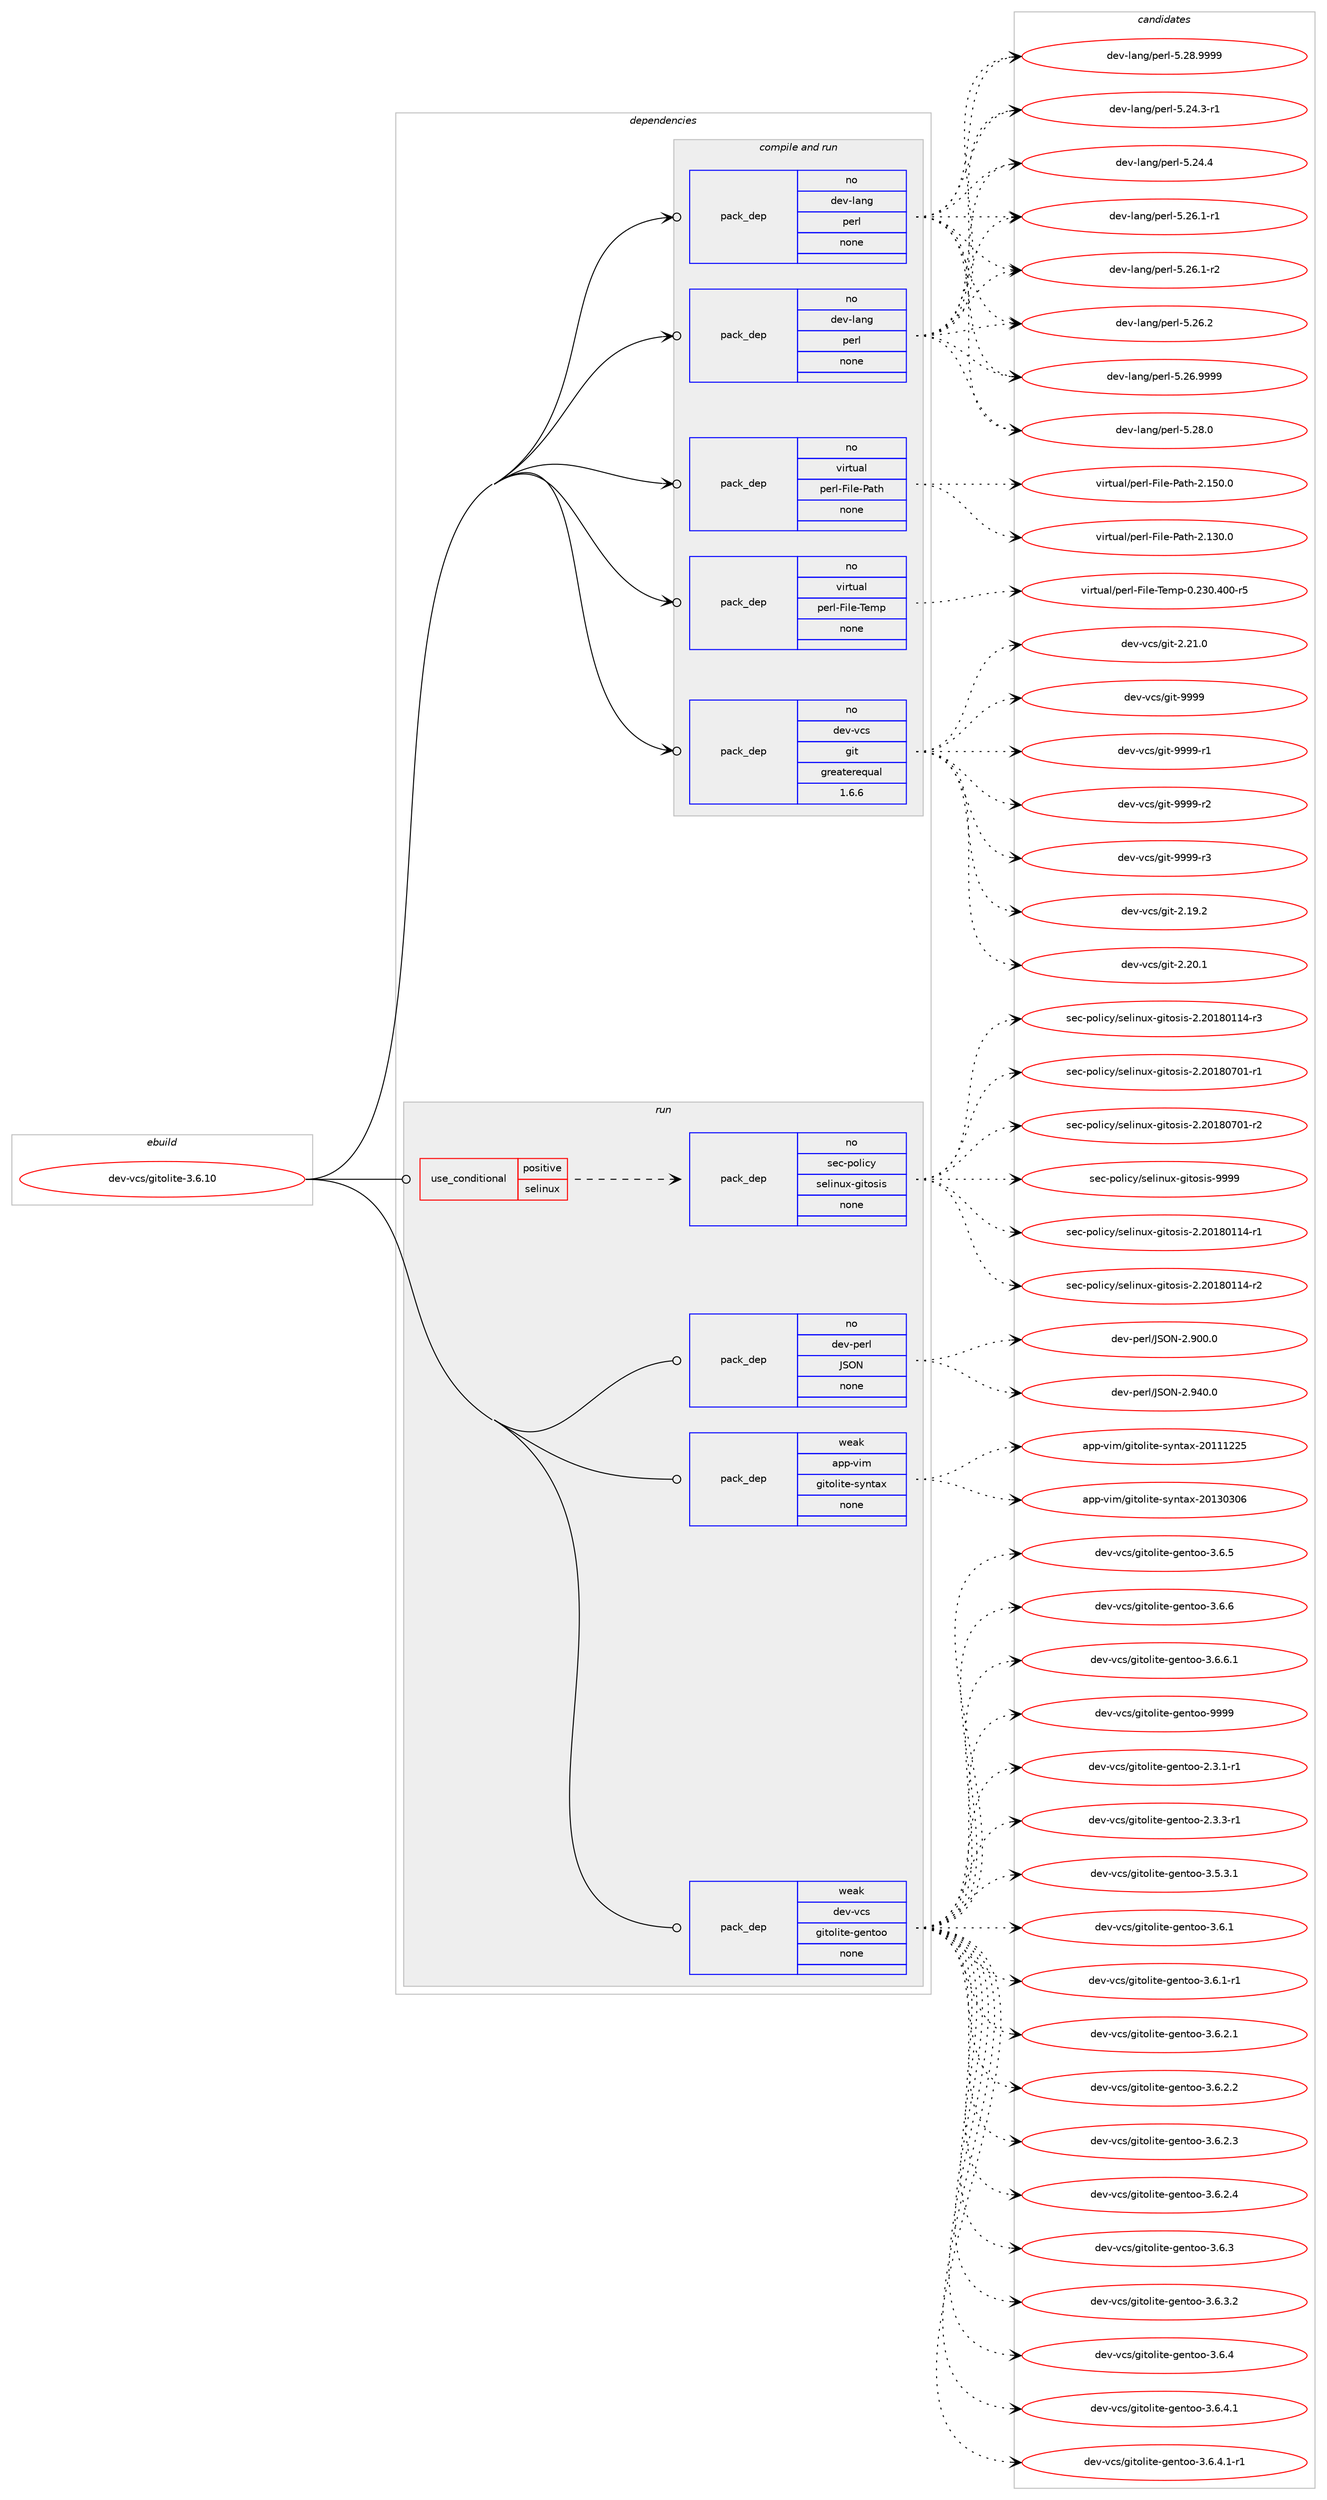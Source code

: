digraph prolog {

# *************
# Graph options
# *************

newrank=true;
concentrate=true;
compound=true;
graph [rankdir=LR,fontname=Helvetica,fontsize=10,ranksep=1.5];#, ranksep=2.5, nodesep=0.2];
edge  [arrowhead=vee];
node  [fontname=Helvetica,fontsize=10];

# **********
# The ebuild
# **********

subgraph cluster_leftcol {
color=gray;
rank=same;
label=<<i>ebuild</i>>;
id [label="dev-vcs/gitolite-3.6.10", color=red, width=4, href="../dev-vcs/gitolite-3.6.10.svg"];
}

# ****************
# The dependencies
# ****************

subgraph cluster_midcol {
color=gray;
label=<<i>dependencies</i>>;
subgraph cluster_compile {
fillcolor="#eeeeee";
style=filled;
label=<<i>compile</i>>;
}
subgraph cluster_compileandrun {
fillcolor="#eeeeee";
style=filled;
label=<<i>compile and run</i>>;
subgraph pack1102284 {
dependency1551663 [label=<<TABLE BORDER="0" CELLBORDER="1" CELLSPACING="0" CELLPADDING="4" WIDTH="220"><TR><TD ROWSPAN="6" CELLPADDING="30">pack_dep</TD></TR><TR><TD WIDTH="110">no</TD></TR><TR><TD>dev-lang</TD></TR><TR><TD>perl</TD></TR><TR><TD>none</TD></TR><TR><TD></TD></TR></TABLE>>, shape=none, color=blue];
}
id:e -> dependency1551663:w [weight=20,style="solid",arrowhead="odotvee"];
subgraph pack1102285 {
dependency1551664 [label=<<TABLE BORDER="0" CELLBORDER="1" CELLSPACING="0" CELLPADDING="4" WIDTH="220"><TR><TD ROWSPAN="6" CELLPADDING="30">pack_dep</TD></TR><TR><TD WIDTH="110">no</TD></TR><TR><TD>dev-lang</TD></TR><TR><TD>perl</TD></TR><TR><TD>none</TD></TR><TR><TD></TD></TR></TABLE>>, shape=none, color=blue];
}
id:e -> dependency1551664:w [weight=20,style="solid",arrowhead="odotvee"];
subgraph pack1102286 {
dependency1551665 [label=<<TABLE BORDER="0" CELLBORDER="1" CELLSPACING="0" CELLPADDING="4" WIDTH="220"><TR><TD ROWSPAN="6" CELLPADDING="30">pack_dep</TD></TR><TR><TD WIDTH="110">no</TD></TR><TR><TD>dev-vcs</TD></TR><TR><TD>git</TD></TR><TR><TD>greaterequal</TD></TR><TR><TD>1.6.6</TD></TR></TABLE>>, shape=none, color=blue];
}
id:e -> dependency1551665:w [weight=20,style="solid",arrowhead="odotvee"];
subgraph pack1102287 {
dependency1551666 [label=<<TABLE BORDER="0" CELLBORDER="1" CELLSPACING="0" CELLPADDING="4" WIDTH="220"><TR><TD ROWSPAN="6" CELLPADDING="30">pack_dep</TD></TR><TR><TD WIDTH="110">no</TD></TR><TR><TD>virtual</TD></TR><TR><TD>perl-File-Path</TD></TR><TR><TD>none</TD></TR><TR><TD></TD></TR></TABLE>>, shape=none, color=blue];
}
id:e -> dependency1551666:w [weight=20,style="solid",arrowhead="odotvee"];
subgraph pack1102288 {
dependency1551667 [label=<<TABLE BORDER="0" CELLBORDER="1" CELLSPACING="0" CELLPADDING="4" WIDTH="220"><TR><TD ROWSPAN="6" CELLPADDING="30">pack_dep</TD></TR><TR><TD WIDTH="110">no</TD></TR><TR><TD>virtual</TD></TR><TR><TD>perl-File-Temp</TD></TR><TR><TD>none</TD></TR><TR><TD></TD></TR></TABLE>>, shape=none, color=blue];
}
id:e -> dependency1551667:w [weight=20,style="solid",arrowhead="odotvee"];
}
subgraph cluster_run {
fillcolor="#eeeeee";
style=filled;
label=<<i>run</i>>;
subgraph cond425625 {
dependency1551668 [label=<<TABLE BORDER="0" CELLBORDER="1" CELLSPACING="0" CELLPADDING="4"><TR><TD ROWSPAN="3" CELLPADDING="10">use_conditional</TD></TR><TR><TD>positive</TD></TR><TR><TD>selinux</TD></TR></TABLE>>, shape=none, color=red];
subgraph pack1102289 {
dependency1551669 [label=<<TABLE BORDER="0" CELLBORDER="1" CELLSPACING="0" CELLPADDING="4" WIDTH="220"><TR><TD ROWSPAN="6" CELLPADDING="30">pack_dep</TD></TR><TR><TD WIDTH="110">no</TD></TR><TR><TD>sec-policy</TD></TR><TR><TD>selinux-gitosis</TD></TR><TR><TD>none</TD></TR><TR><TD></TD></TR></TABLE>>, shape=none, color=blue];
}
dependency1551668:e -> dependency1551669:w [weight=20,style="dashed",arrowhead="vee"];
}
id:e -> dependency1551668:w [weight=20,style="solid",arrowhead="odot"];
subgraph pack1102290 {
dependency1551670 [label=<<TABLE BORDER="0" CELLBORDER="1" CELLSPACING="0" CELLPADDING="4" WIDTH="220"><TR><TD ROWSPAN="6" CELLPADDING="30">pack_dep</TD></TR><TR><TD WIDTH="110">no</TD></TR><TR><TD>dev-perl</TD></TR><TR><TD>JSON</TD></TR><TR><TD>none</TD></TR><TR><TD></TD></TR></TABLE>>, shape=none, color=blue];
}
id:e -> dependency1551670:w [weight=20,style="solid",arrowhead="odot"];
subgraph pack1102291 {
dependency1551671 [label=<<TABLE BORDER="0" CELLBORDER="1" CELLSPACING="0" CELLPADDING="4" WIDTH="220"><TR><TD ROWSPAN="6" CELLPADDING="30">pack_dep</TD></TR><TR><TD WIDTH="110">weak</TD></TR><TR><TD>app-vim</TD></TR><TR><TD>gitolite-syntax</TD></TR><TR><TD>none</TD></TR><TR><TD></TD></TR></TABLE>>, shape=none, color=blue];
}
id:e -> dependency1551671:w [weight=20,style="solid",arrowhead="odot"];
subgraph pack1102292 {
dependency1551672 [label=<<TABLE BORDER="0" CELLBORDER="1" CELLSPACING="0" CELLPADDING="4" WIDTH="220"><TR><TD ROWSPAN="6" CELLPADDING="30">pack_dep</TD></TR><TR><TD WIDTH="110">weak</TD></TR><TR><TD>dev-vcs</TD></TR><TR><TD>gitolite-gentoo</TD></TR><TR><TD>none</TD></TR><TR><TD></TD></TR></TABLE>>, shape=none, color=blue];
}
id:e -> dependency1551672:w [weight=20,style="solid",arrowhead="odot"];
}
}

# **************
# The candidates
# **************

subgraph cluster_choices {
rank=same;
color=gray;
label=<<i>candidates</i>>;

subgraph choice1102284 {
color=black;
nodesep=1;
choice100101118451089711010347112101114108455346505246514511449 [label="dev-lang/perl-5.24.3-r1", color=red, width=4,href="../dev-lang/perl-5.24.3-r1.svg"];
choice10010111845108971101034711210111410845534650524652 [label="dev-lang/perl-5.24.4", color=red, width=4,href="../dev-lang/perl-5.24.4.svg"];
choice100101118451089711010347112101114108455346505446494511449 [label="dev-lang/perl-5.26.1-r1", color=red, width=4,href="../dev-lang/perl-5.26.1-r1.svg"];
choice100101118451089711010347112101114108455346505446494511450 [label="dev-lang/perl-5.26.1-r2", color=red, width=4,href="../dev-lang/perl-5.26.1-r2.svg"];
choice10010111845108971101034711210111410845534650544650 [label="dev-lang/perl-5.26.2", color=red, width=4,href="../dev-lang/perl-5.26.2.svg"];
choice10010111845108971101034711210111410845534650544657575757 [label="dev-lang/perl-5.26.9999", color=red, width=4,href="../dev-lang/perl-5.26.9999.svg"];
choice10010111845108971101034711210111410845534650564648 [label="dev-lang/perl-5.28.0", color=red, width=4,href="../dev-lang/perl-5.28.0.svg"];
choice10010111845108971101034711210111410845534650564657575757 [label="dev-lang/perl-5.28.9999", color=red, width=4,href="../dev-lang/perl-5.28.9999.svg"];
dependency1551663:e -> choice100101118451089711010347112101114108455346505246514511449:w [style=dotted,weight="100"];
dependency1551663:e -> choice10010111845108971101034711210111410845534650524652:w [style=dotted,weight="100"];
dependency1551663:e -> choice100101118451089711010347112101114108455346505446494511449:w [style=dotted,weight="100"];
dependency1551663:e -> choice100101118451089711010347112101114108455346505446494511450:w [style=dotted,weight="100"];
dependency1551663:e -> choice10010111845108971101034711210111410845534650544650:w [style=dotted,weight="100"];
dependency1551663:e -> choice10010111845108971101034711210111410845534650544657575757:w [style=dotted,weight="100"];
dependency1551663:e -> choice10010111845108971101034711210111410845534650564648:w [style=dotted,weight="100"];
dependency1551663:e -> choice10010111845108971101034711210111410845534650564657575757:w [style=dotted,weight="100"];
}
subgraph choice1102285 {
color=black;
nodesep=1;
choice100101118451089711010347112101114108455346505246514511449 [label="dev-lang/perl-5.24.3-r1", color=red, width=4,href="../dev-lang/perl-5.24.3-r1.svg"];
choice10010111845108971101034711210111410845534650524652 [label="dev-lang/perl-5.24.4", color=red, width=4,href="../dev-lang/perl-5.24.4.svg"];
choice100101118451089711010347112101114108455346505446494511449 [label="dev-lang/perl-5.26.1-r1", color=red, width=4,href="../dev-lang/perl-5.26.1-r1.svg"];
choice100101118451089711010347112101114108455346505446494511450 [label="dev-lang/perl-5.26.1-r2", color=red, width=4,href="../dev-lang/perl-5.26.1-r2.svg"];
choice10010111845108971101034711210111410845534650544650 [label="dev-lang/perl-5.26.2", color=red, width=4,href="../dev-lang/perl-5.26.2.svg"];
choice10010111845108971101034711210111410845534650544657575757 [label="dev-lang/perl-5.26.9999", color=red, width=4,href="../dev-lang/perl-5.26.9999.svg"];
choice10010111845108971101034711210111410845534650564648 [label="dev-lang/perl-5.28.0", color=red, width=4,href="../dev-lang/perl-5.28.0.svg"];
choice10010111845108971101034711210111410845534650564657575757 [label="dev-lang/perl-5.28.9999", color=red, width=4,href="../dev-lang/perl-5.28.9999.svg"];
dependency1551664:e -> choice100101118451089711010347112101114108455346505246514511449:w [style=dotted,weight="100"];
dependency1551664:e -> choice10010111845108971101034711210111410845534650524652:w [style=dotted,weight="100"];
dependency1551664:e -> choice100101118451089711010347112101114108455346505446494511449:w [style=dotted,weight="100"];
dependency1551664:e -> choice100101118451089711010347112101114108455346505446494511450:w [style=dotted,weight="100"];
dependency1551664:e -> choice10010111845108971101034711210111410845534650544650:w [style=dotted,weight="100"];
dependency1551664:e -> choice10010111845108971101034711210111410845534650544657575757:w [style=dotted,weight="100"];
dependency1551664:e -> choice10010111845108971101034711210111410845534650564648:w [style=dotted,weight="100"];
dependency1551664:e -> choice10010111845108971101034711210111410845534650564657575757:w [style=dotted,weight="100"];
}
subgraph choice1102286 {
color=black;
nodesep=1;
choice10010111845118991154710310511645504649574650 [label="dev-vcs/git-2.19.2", color=red, width=4,href="../dev-vcs/git-2.19.2.svg"];
choice10010111845118991154710310511645504650484649 [label="dev-vcs/git-2.20.1", color=red, width=4,href="../dev-vcs/git-2.20.1.svg"];
choice10010111845118991154710310511645504650494648 [label="dev-vcs/git-2.21.0", color=red, width=4,href="../dev-vcs/git-2.21.0.svg"];
choice1001011184511899115471031051164557575757 [label="dev-vcs/git-9999", color=red, width=4,href="../dev-vcs/git-9999.svg"];
choice10010111845118991154710310511645575757574511449 [label="dev-vcs/git-9999-r1", color=red, width=4,href="../dev-vcs/git-9999-r1.svg"];
choice10010111845118991154710310511645575757574511450 [label="dev-vcs/git-9999-r2", color=red, width=4,href="../dev-vcs/git-9999-r2.svg"];
choice10010111845118991154710310511645575757574511451 [label="dev-vcs/git-9999-r3", color=red, width=4,href="../dev-vcs/git-9999-r3.svg"];
dependency1551665:e -> choice10010111845118991154710310511645504649574650:w [style=dotted,weight="100"];
dependency1551665:e -> choice10010111845118991154710310511645504650484649:w [style=dotted,weight="100"];
dependency1551665:e -> choice10010111845118991154710310511645504650494648:w [style=dotted,weight="100"];
dependency1551665:e -> choice1001011184511899115471031051164557575757:w [style=dotted,weight="100"];
dependency1551665:e -> choice10010111845118991154710310511645575757574511449:w [style=dotted,weight="100"];
dependency1551665:e -> choice10010111845118991154710310511645575757574511450:w [style=dotted,weight="100"];
dependency1551665:e -> choice10010111845118991154710310511645575757574511451:w [style=dotted,weight="100"];
}
subgraph choice1102287 {
color=black;
nodesep=1;
choice118105114116117971084711210111410845701051081014580971161044550464951484648 [label="virtual/perl-File-Path-2.130.0", color=red, width=4,href="../virtual/perl-File-Path-2.130.0.svg"];
choice118105114116117971084711210111410845701051081014580971161044550464953484648 [label="virtual/perl-File-Path-2.150.0", color=red, width=4,href="../virtual/perl-File-Path-2.150.0.svg"];
dependency1551666:e -> choice118105114116117971084711210111410845701051081014580971161044550464951484648:w [style=dotted,weight="100"];
dependency1551666:e -> choice118105114116117971084711210111410845701051081014580971161044550464953484648:w [style=dotted,weight="100"];
}
subgraph choice1102288 {
color=black;
nodesep=1;
choice118105114116117971084711210111410845701051081014584101109112454846505148465248484511453 [label="virtual/perl-File-Temp-0.230.400-r5", color=red, width=4,href="../virtual/perl-File-Temp-0.230.400-r5.svg"];
dependency1551667:e -> choice118105114116117971084711210111410845701051081014584101109112454846505148465248484511453:w [style=dotted,weight="100"];
}
subgraph choice1102289 {
color=black;
nodesep=1;
choice115101994511211110810599121471151011081051101171204510310511611111510511545504650484956484949524511449 [label="sec-policy/selinux-gitosis-2.20180114-r1", color=red, width=4,href="../sec-policy/selinux-gitosis-2.20180114-r1.svg"];
choice115101994511211110810599121471151011081051101171204510310511611111510511545504650484956484949524511450 [label="sec-policy/selinux-gitosis-2.20180114-r2", color=red, width=4,href="../sec-policy/selinux-gitosis-2.20180114-r2.svg"];
choice115101994511211110810599121471151011081051101171204510310511611111510511545504650484956484949524511451 [label="sec-policy/selinux-gitosis-2.20180114-r3", color=red, width=4,href="../sec-policy/selinux-gitosis-2.20180114-r3.svg"];
choice115101994511211110810599121471151011081051101171204510310511611111510511545504650484956485548494511449 [label="sec-policy/selinux-gitosis-2.20180701-r1", color=red, width=4,href="../sec-policy/selinux-gitosis-2.20180701-r1.svg"];
choice115101994511211110810599121471151011081051101171204510310511611111510511545504650484956485548494511450 [label="sec-policy/selinux-gitosis-2.20180701-r2", color=red, width=4,href="../sec-policy/selinux-gitosis-2.20180701-r2.svg"];
choice11510199451121111081059912147115101108105110117120451031051161111151051154557575757 [label="sec-policy/selinux-gitosis-9999", color=red, width=4,href="../sec-policy/selinux-gitosis-9999.svg"];
dependency1551669:e -> choice115101994511211110810599121471151011081051101171204510310511611111510511545504650484956484949524511449:w [style=dotted,weight="100"];
dependency1551669:e -> choice115101994511211110810599121471151011081051101171204510310511611111510511545504650484956484949524511450:w [style=dotted,weight="100"];
dependency1551669:e -> choice115101994511211110810599121471151011081051101171204510310511611111510511545504650484956484949524511451:w [style=dotted,weight="100"];
dependency1551669:e -> choice115101994511211110810599121471151011081051101171204510310511611111510511545504650484956485548494511449:w [style=dotted,weight="100"];
dependency1551669:e -> choice115101994511211110810599121471151011081051101171204510310511611111510511545504650484956485548494511450:w [style=dotted,weight="100"];
dependency1551669:e -> choice11510199451121111081059912147115101108105110117120451031051161111151051154557575757:w [style=dotted,weight="100"];
}
subgraph choice1102290 {
color=black;
nodesep=1;
choice1001011184511210111410847748379784550465748484648 [label="dev-perl/JSON-2.900.0", color=red, width=4,href="../dev-perl/JSON-2.900.0.svg"];
choice1001011184511210111410847748379784550465752484648 [label="dev-perl/JSON-2.940.0", color=red, width=4,href="../dev-perl/JSON-2.940.0.svg"];
dependency1551670:e -> choice1001011184511210111410847748379784550465748484648:w [style=dotted,weight="100"];
dependency1551670:e -> choice1001011184511210111410847748379784550465752484648:w [style=dotted,weight="100"];
}
subgraph choice1102291 {
color=black;
nodesep=1;
choice9711211245118105109471031051161111081051161014511512111011697120455048494949505053 [label="app-vim/gitolite-syntax-20111225", color=red, width=4,href="../app-vim/gitolite-syntax-20111225.svg"];
choice9711211245118105109471031051161111081051161014511512111011697120455048495148514854 [label="app-vim/gitolite-syntax-20130306", color=red, width=4,href="../app-vim/gitolite-syntax-20130306.svg"];
dependency1551671:e -> choice9711211245118105109471031051161111081051161014511512111011697120455048494949505053:w [style=dotted,weight="100"];
dependency1551671:e -> choice9711211245118105109471031051161111081051161014511512111011697120455048495148514854:w [style=dotted,weight="100"];
}
subgraph choice1102292 {
color=black;
nodesep=1;
choice100101118451189911547103105116111108105116101451031011101161111114550465146494511449 [label="dev-vcs/gitolite-gentoo-2.3.1-r1", color=red, width=4,href="../dev-vcs/gitolite-gentoo-2.3.1-r1.svg"];
choice100101118451189911547103105116111108105116101451031011101161111114550465146514511449 [label="dev-vcs/gitolite-gentoo-2.3.3-r1", color=red, width=4,href="../dev-vcs/gitolite-gentoo-2.3.3-r1.svg"];
choice100101118451189911547103105116111108105116101451031011101161111114551465346514649 [label="dev-vcs/gitolite-gentoo-3.5.3.1", color=red, width=4,href="../dev-vcs/gitolite-gentoo-3.5.3.1.svg"];
choice10010111845118991154710310511611110810511610145103101110116111111455146544649 [label="dev-vcs/gitolite-gentoo-3.6.1", color=red, width=4,href="../dev-vcs/gitolite-gentoo-3.6.1.svg"];
choice100101118451189911547103105116111108105116101451031011101161111114551465446494511449 [label="dev-vcs/gitolite-gentoo-3.6.1-r1", color=red, width=4,href="../dev-vcs/gitolite-gentoo-3.6.1-r1.svg"];
choice100101118451189911547103105116111108105116101451031011101161111114551465446504649 [label="dev-vcs/gitolite-gentoo-3.6.2.1", color=red, width=4,href="../dev-vcs/gitolite-gentoo-3.6.2.1.svg"];
choice100101118451189911547103105116111108105116101451031011101161111114551465446504650 [label="dev-vcs/gitolite-gentoo-3.6.2.2", color=red, width=4,href="../dev-vcs/gitolite-gentoo-3.6.2.2.svg"];
choice100101118451189911547103105116111108105116101451031011101161111114551465446504651 [label="dev-vcs/gitolite-gentoo-3.6.2.3", color=red, width=4,href="../dev-vcs/gitolite-gentoo-3.6.2.3.svg"];
choice100101118451189911547103105116111108105116101451031011101161111114551465446504652 [label="dev-vcs/gitolite-gentoo-3.6.2.4", color=red, width=4,href="../dev-vcs/gitolite-gentoo-3.6.2.4.svg"];
choice10010111845118991154710310511611110810511610145103101110116111111455146544651 [label="dev-vcs/gitolite-gentoo-3.6.3", color=red, width=4,href="../dev-vcs/gitolite-gentoo-3.6.3.svg"];
choice100101118451189911547103105116111108105116101451031011101161111114551465446514650 [label="dev-vcs/gitolite-gentoo-3.6.3.2", color=red, width=4,href="../dev-vcs/gitolite-gentoo-3.6.3.2.svg"];
choice10010111845118991154710310511611110810511610145103101110116111111455146544652 [label="dev-vcs/gitolite-gentoo-3.6.4", color=red, width=4,href="../dev-vcs/gitolite-gentoo-3.6.4.svg"];
choice100101118451189911547103105116111108105116101451031011101161111114551465446524649 [label="dev-vcs/gitolite-gentoo-3.6.4.1", color=red, width=4,href="../dev-vcs/gitolite-gentoo-3.6.4.1.svg"];
choice1001011184511899115471031051161111081051161014510310111011611111145514654465246494511449 [label="dev-vcs/gitolite-gentoo-3.6.4.1-r1", color=red, width=4,href="../dev-vcs/gitolite-gentoo-3.6.4.1-r1.svg"];
choice10010111845118991154710310511611110810511610145103101110116111111455146544653 [label="dev-vcs/gitolite-gentoo-3.6.5", color=red, width=4,href="../dev-vcs/gitolite-gentoo-3.6.5.svg"];
choice10010111845118991154710310511611110810511610145103101110116111111455146544654 [label="dev-vcs/gitolite-gentoo-3.6.6", color=red, width=4,href="../dev-vcs/gitolite-gentoo-3.6.6.svg"];
choice100101118451189911547103105116111108105116101451031011101161111114551465446544649 [label="dev-vcs/gitolite-gentoo-3.6.6.1", color=red, width=4,href="../dev-vcs/gitolite-gentoo-3.6.6.1.svg"];
choice100101118451189911547103105116111108105116101451031011101161111114557575757 [label="dev-vcs/gitolite-gentoo-9999", color=red, width=4,href="../dev-vcs/gitolite-gentoo-9999.svg"];
dependency1551672:e -> choice100101118451189911547103105116111108105116101451031011101161111114550465146494511449:w [style=dotted,weight="100"];
dependency1551672:e -> choice100101118451189911547103105116111108105116101451031011101161111114550465146514511449:w [style=dotted,weight="100"];
dependency1551672:e -> choice100101118451189911547103105116111108105116101451031011101161111114551465346514649:w [style=dotted,weight="100"];
dependency1551672:e -> choice10010111845118991154710310511611110810511610145103101110116111111455146544649:w [style=dotted,weight="100"];
dependency1551672:e -> choice100101118451189911547103105116111108105116101451031011101161111114551465446494511449:w [style=dotted,weight="100"];
dependency1551672:e -> choice100101118451189911547103105116111108105116101451031011101161111114551465446504649:w [style=dotted,weight="100"];
dependency1551672:e -> choice100101118451189911547103105116111108105116101451031011101161111114551465446504650:w [style=dotted,weight="100"];
dependency1551672:e -> choice100101118451189911547103105116111108105116101451031011101161111114551465446504651:w [style=dotted,weight="100"];
dependency1551672:e -> choice100101118451189911547103105116111108105116101451031011101161111114551465446504652:w [style=dotted,weight="100"];
dependency1551672:e -> choice10010111845118991154710310511611110810511610145103101110116111111455146544651:w [style=dotted,weight="100"];
dependency1551672:e -> choice100101118451189911547103105116111108105116101451031011101161111114551465446514650:w [style=dotted,weight="100"];
dependency1551672:e -> choice10010111845118991154710310511611110810511610145103101110116111111455146544652:w [style=dotted,weight="100"];
dependency1551672:e -> choice100101118451189911547103105116111108105116101451031011101161111114551465446524649:w [style=dotted,weight="100"];
dependency1551672:e -> choice1001011184511899115471031051161111081051161014510310111011611111145514654465246494511449:w [style=dotted,weight="100"];
dependency1551672:e -> choice10010111845118991154710310511611110810511610145103101110116111111455146544653:w [style=dotted,weight="100"];
dependency1551672:e -> choice10010111845118991154710310511611110810511610145103101110116111111455146544654:w [style=dotted,weight="100"];
dependency1551672:e -> choice100101118451189911547103105116111108105116101451031011101161111114551465446544649:w [style=dotted,weight="100"];
dependency1551672:e -> choice100101118451189911547103105116111108105116101451031011101161111114557575757:w [style=dotted,weight="100"];
}
}

}
